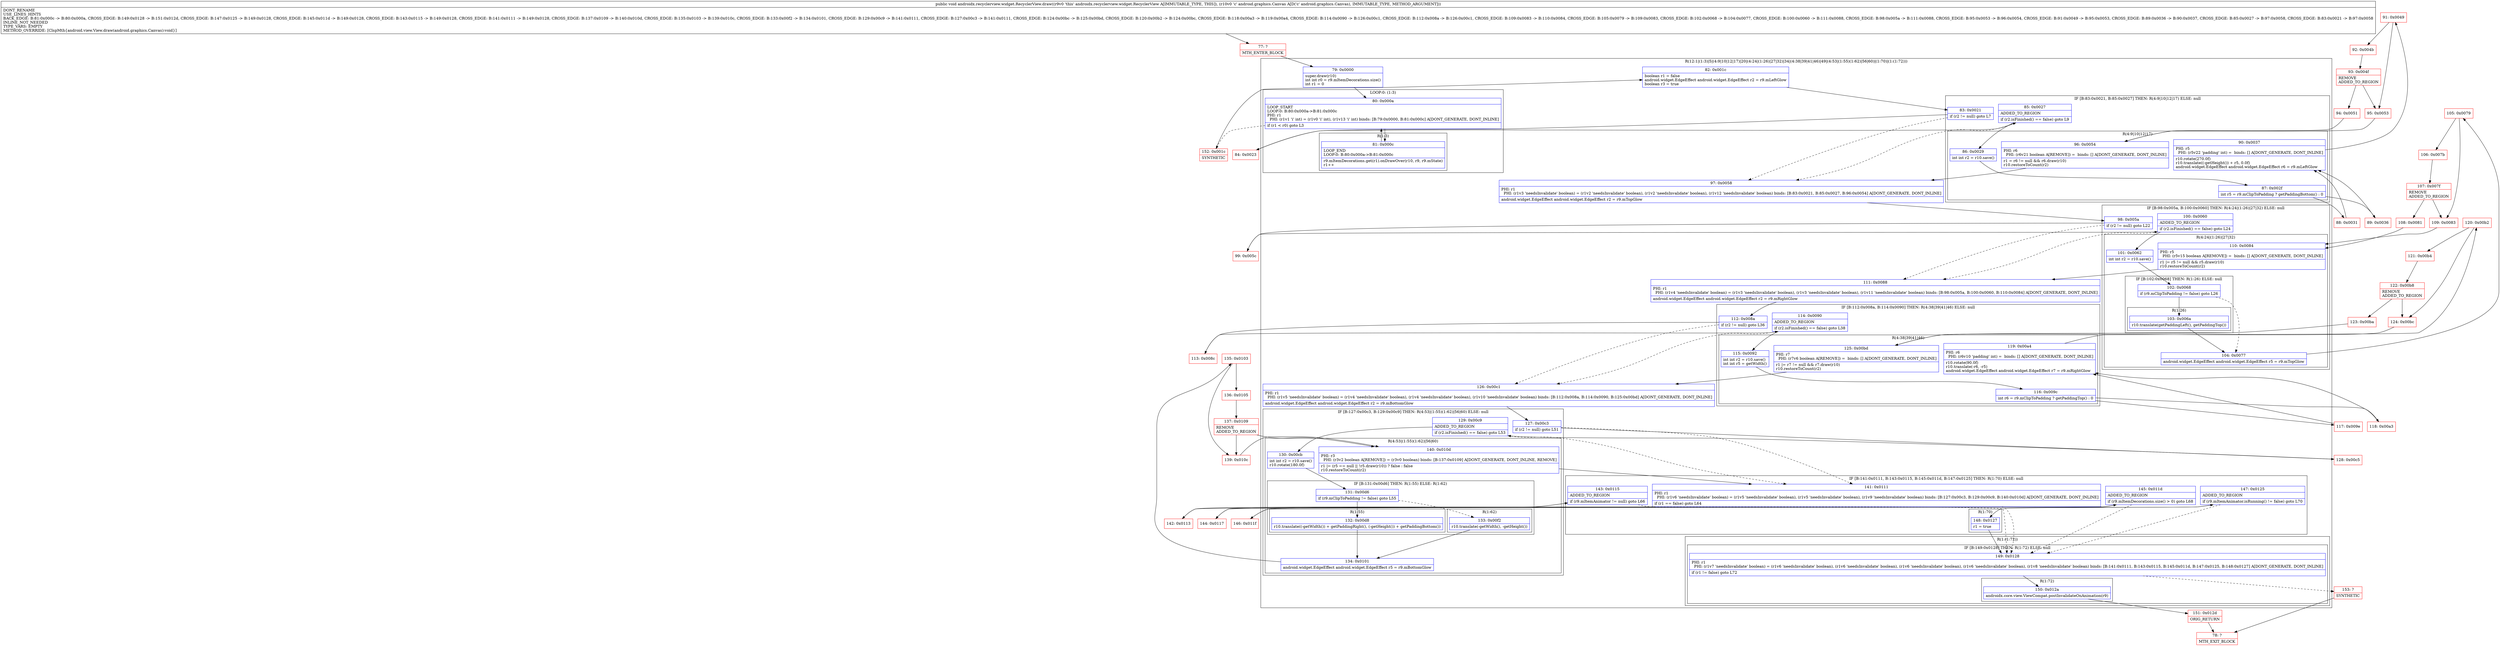 digraph "CFG forandroidx.recyclerview.widget.RecyclerView.draw(Landroid\/graphics\/Canvas;)V" {
subgraph cluster_Region_586665815 {
label = "R(12:1|(1:3)|5|(4:9|10|12|17)|20|(4:24|(1:26)|27|32)|34|(4:38|39|41|46)|49|(4:53|(1:55)(1:62)|56|60)|(1:70)|(1:(1:72)))";
node [shape=record,color=blue];
Node_79 [shape=record,label="{79\:\ 0x0000|super.draw(r10)\lint int r0 = r9.mItemDecorations.size()\lint r1 = 0\l}"];
subgraph cluster_LoopRegion_2120589942 {
label = "LOOP:0: (1:3)";
node [shape=record,color=blue];
Node_80 [shape=record,label="{80\:\ 0x000a|LOOP_START\lLOOP:0: B:80:0x000a\-\>B:81:0x000c\lPHI: r1 \l  PHI: (r1v1 'i' int) = (r1v0 'i' int), (r1v13 'i' int) binds: [B:79:0x0000, B:81:0x000c] A[DONT_GENERATE, DONT_INLINE]\l|if (r1 \< r0) goto L3\l}"];
subgraph cluster_Region_626980923 {
label = "R(1:3)";
node [shape=record,color=blue];
Node_81 [shape=record,label="{81\:\ 0x000c|LOOP_END\lLOOP:0: B:80:0x000a\-\>B:81:0x000c\l|r9.mItemDecorations.get(r1).onDrawOver(r10, r9, r9.mState)\lr1++\l}"];
}
}
Node_82 [shape=record,label="{82\:\ 0x001c|boolean r1 = false\landroid.widget.EdgeEffect android.widget.EdgeEffect r2 = r9.mLeftGlow\lboolean r3 = true\l}"];
subgraph cluster_IfRegion_614947198 {
label = "IF [B:83:0x0021, B:85:0x0027] THEN: R(4:9|10|12|17) ELSE: null";
node [shape=record,color=blue];
Node_83 [shape=record,label="{83\:\ 0x0021|if (r2 != null) goto L7\l}"];
Node_85 [shape=record,label="{85\:\ 0x0027|ADDED_TO_REGION\l|if (r2.isFinished() == false) goto L9\l}"];
subgraph cluster_Region_1588913007 {
label = "R(4:9|10|12|17)";
node [shape=record,color=blue];
Node_86 [shape=record,label="{86\:\ 0x0029|int int r2 = r10.save()\l}"];
Node_87 [shape=record,label="{87\:\ 0x002f|int r5 = r9.mClipToPadding ? getPaddingBottom() : 0\l}"];
Node_90 [shape=record,label="{90\:\ 0x0037|PHI: r5 \l  PHI: (r5v22 'padding' int) =  binds: [] A[DONT_GENERATE, DONT_INLINE]\l|r10.rotate(270.0f)\lr10.translate((\-getHeight()) + r5, 0.0f)\landroid.widget.EdgeEffect android.widget.EdgeEffect r6 = r9.mLeftGlow\l}"];
Node_96 [shape=record,label="{96\:\ 0x0054|PHI: r6 \l  PHI: (r6v21 boolean A[REMOVE]) =  binds: [] A[DONT_GENERATE, DONT_INLINE]\l|r1 = r6 != null && r6.draw(r10)\lr10.restoreToCount(r2)\l}"];
}
}
Node_97 [shape=record,label="{97\:\ 0x0058|PHI: r1 \l  PHI: (r1v3 'needsInvalidate' boolean) = (r1v2 'needsInvalidate' boolean), (r1v2 'needsInvalidate' boolean), (r1v12 'needsInvalidate' boolean) binds: [B:83:0x0021, B:85:0x0027, B:96:0x0054] A[DONT_GENERATE, DONT_INLINE]\l|android.widget.EdgeEffect android.widget.EdgeEffect r2 = r9.mTopGlow\l}"];
subgraph cluster_IfRegion_1576102174 {
label = "IF [B:98:0x005a, B:100:0x0060] THEN: R(4:24|(1:26)|27|32) ELSE: null";
node [shape=record,color=blue];
Node_98 [shape=record,label="{98\:\ 0x005a|if (r2 != null) goto L22\l}"];
Node_100 [shape=record,label="{100\:\ 0x0060|ADDED_TO_REGION\l|if (r2.isFinished() == false) goto L24\l}"];
subgraph cluster_Region_137452257 {
label = "R(4:24|(1:26)|27|32)";
node [shape=record,color=blue];
Node_101 [shape=record,label="{101\:\ 0x0062|int int r2 = r10.save()\l}"];
subgraph cluster_IfRegion_1268731202 {
label = "IF [B:102:0x0068] THEN: R(1:26) ELSE: null";
node [shape=record,color=blue];
Node_102 [shape=record,label="{102\:\ 0x0068|if (r9.mClipToPadding != false) goto L26\l}"];
subgraph cluster_Region_1817748000 {
label = "R(1:26)";
node [shape=record,color=blue];
Node_103 [shape=record,label="{103\:\ 0x006a|r10.translate(getPaddingLeft(), getPaddingTop())\l}"];
}
}
Node_104 [shape=record,label="{104\:\ 0x0077|android.widget.EdgeEffect android.widget.EdgeEffect r5 = r9.mTopGlow\l}"];
Node_110 [shape=record,label="{110\:\ 0x0084|PHI: r5 \l  PHI: (r5v15 boolean A[REMOVE]) =  binds: [] A[DONT_GENERATE, DONT_INLINE]\l|r1 \|= r5 != null && r5.draw(r10)\lr10.restoreToCount(r2)\l}"];
}
}
Node_111 [shape=record,label="{111\:\ 0x0088|PHI: r1 \l  PHI: (r1v4 'needsInvalidate' boolean) = (r1v3 'needsInvalidate' boolean), (r1v3 'needsInvalidate' boolean), (r1v11 'needsInvalidate' boolean) binds: [B:98:0x005a, B:100:0x0060, B:110:0x0084] A[DONT_GENERATE, DONT_INLINE]\l|android.widget.EdgeEffect android.widget.EdgeEffect r2 = r9.mRightGlow\l}"];
subgraph cluster_IfRegion_2139904077 {
label = "IF [B:112:0x008a, B:114:0x0090] THEN: R(4:38|39|41|46) ELSE: null";
node [shape=record,color=blue];
Node_112 [shape=record,label="{112\:\ 0x008a|if (r2 != null) goto L36\l}"];
Node_114 [shape=record,label="{114\:\ 0x0090|ADDED_TO_REGION\l|if (r2.isFinished() == false) goto L38\l}"];
subgraph cluster_Region_1526529701 {
label = "R(4:38|39|41|46)";
node [shape=record,color=blue];
Node_115 [shape=record,label="{115\:\ 0x0092|int int r2 = r10.save()\lint int r5 = getWidth()\l}"];
Node_116 [shape=record,label="{116\:\ 0x009c|int r6 = r9.mClipToPadding ? getPaddingTop() : 0\l}"];
Node_119 [shape=record,label="{119\:\ 0x00a4|PHI: r6 \l  PHI: (r6v10 'padding' int) =  binds: [] A[DONT_GENERATE, DONT_INLINE]\l|r10.rotate(90.0f)\lr10.translate(\-r6, \-r5)\landroid.widget.EdgeEffect android.widget.EdgeEffect r7 = r9.mRightGlow\l}"];
Node_125 [shape=record,label="{125\:\ 0x00bd|PHI: r7 \l  PHI: (r7v6 boolean A[REMOVE]) =  binds: [] A[DONT_GENERATE, DONT_INLINE]\l|r1 \|= r7 != null && r7.draw(r10)\lr10.restoreToCount(r2)\l}"];
}
}
Node_126 [shape=record,label="{126\:\ 0x00c1|PHI: r1 \l  PHI: (r1v5 'needsInvalidate' boolean) = (r1v4 'needsInvalidate' boolean), (r1v4 'needsInvalidate' boolean), (r1v10 'needsInvalidate' boolean) binds: [B:112:0x008a, B:114:0x0090, B:125:0x00bd] A[DONT_GENERATE, DONT_INLINE]\l|android.widget.EdgeEffect android.widget.EdgeEffect r2 = r9.mBottomGlow\l}"];
subgraph cluster_IfRegion_1186897272 {
label = "IF [B:127:0x00c3, B:129:0x00c9] THEN: R(4:53|(1:55)(1:62)|56|60) ELSE: null";
node [shape=record,color=blue];
Node_127 [shape=record,label="{127\:\ 0x00c3|if (r2 != null) goto L51\l}"];
Node_129 [shape=record,label="{129\:\ 0x00c9|ADDED_TO_REGION\l|if (r2.isFinished() == false) goto L53\l}"];
subgraph cluster_Region_165252090 {
label = "R(4:53|(1:55)(1:62)|56|60)";
node [shape=record,color=blue];
Node_130 [shape=record,label="{130\:\ 0x00cb|int int r2 = r10.save()\lr10.rotate(180.0f)\l}"];
subgraph cluster_IfRegion_833753334 {
label = "IF [B:131:0x00d6] THEN: R(1:55) ELSE: R(1:62)";
node [shape=record,color=blue];
Node_131 [shape=record,label="{131\:\ 0x00d6|if (r9.mClipToPadding != false) goto L55\l}"];
subgraph cluster_Region_1258543749 {
label = "R(1:55)";
node [shape=record,color=blue];
Node_132 [shape=record,label="{132\:\ 0x00d8|r10.translate((\-getWidth()) + getPaddingRight(), (\-getHeight()) + getPaddingBottom())\l}"];
}
subgraph cluster_Region_2059893754 {
label = "R(1:62)";
node [shape=record,color=blue];
Node_133 [shape=record,label="{133\:\ 0x00f2|r10.translate(\-getWidth(), \-getHeight())\l}"];
}
}
Node_134 [shape=record,label="{134\:\ 0x0101|android.widget.EdgeEffect android.widget.EdgeEffect r5 = r9.mBottomGlow\l}"];
Node_140 [shape=record,label="{140\:\ 0x010d|PHI: r3 \l  PHI: (r3v2 boolean A[REMOVE]) = (r3v0 boolean) binds: [B:137:0x0109] A[DONT_GENERATE, DONT_INLINE, REMOVE]\l|r1 \|= (r5 == null \|\| !r5.draw(r10)) ? false : false\lr10.restoreToCount(r2)\l}"];
}
}
subgraph cluster_IfRegion_460797208 {
label = "IF [B:141:0x0111, B:143:0x0115, B:145:0x011d, B:147:0x0125] THEN: R(1:70) ELSE: null";
node [shape=record,color=blue];
Node_141 [shape=record,label="{141\:\ 0x0111|PHI: r1 \l  PHI: (r1v6 'needsInvalidate' boolean) = (r1v5 'needsInvalidate' boolean), (r1v5 'needsInvalidate' boolean), (r1v9 'needsInvalidate' boolean) binds: [B:127:0x00c3, B:129:0x00c9, B:140:0x010d] A[DONT_GENERATE, DONT_INLINE]\l|if (r1 == false) goto L64\l}"];
Node_143 [shape=record,label="{143\:\ 0x0115|ADDED_TO_REGION\l|if (r9.mItemAnimator != null) goto L66\l}"];
Node_145 [shape=record,label="{145\:\ 0x011d|ADDED_TO_REGION\l|if (r9.mItemDecorations.size() \> 0) goto L68\l}"];
Node_147 [shape=record,label="{147\:\ 0x0125|ADDED_TO_REGION\l|if (r9.mItemAnimator.isRunning() != false) goto L70\l}"];
subgraph cluster_Region_357065587 {
label = "R(1:70)";
node [shape=record,color=blue];
Node_148 [shape=record,label="{148\:\ 0x0127|r1 = true\l}"];
}
}
subgraph cluster_Region_1395105568 {
label = "R(1:(1:72))";
node [shape=record,color=blue];
subgraph cluster_IfRegion_641984773 {
label = "IF [B:149:0x0128] THEN: R(1:72) ELSE: null";
node [shape=record,color=blue];
Node_149 [shape=record,label="{149\:\ 0x0128|PHI: r1 \l  PHI: (r1v7 'needsInvalidate' boolean) = (r1v6 'needsInvalidate' boolean), (r1v6 'needsInvalidate' boolean), (r1v6 'needsInvalidate' boolean), (r1v6 'needsInvalidate' boolean), (r1v8 'needsInvalidate' boolean) binds: [B:141:0x0111, B:143:0x0115, B:145:0x011d, B:147:0x0125, B:148:0x0127] A[DONT_GENERATE, DONT_INLINE]\l|if (r1 != false) goto L72\l}"];
subgraph cluster_Region_1915949074 {
label = "R(1:72)";
node [shape=record,color=blue];
Node_150 [shape=record,label="{150\:\ 0x012a|androidx.core.view.ViewCompat.postInvalidateOnAnimation(r9)\l}"];
}
}
}
}
Node_77 [shape=record,color=red,label="{77\:\ ?|MTH_ENTER_BLOCK\l}"];
Node_152 [shape=record,color=red,label="{152\:\ 0x001c|SYNTHETIC\l}"];
Node_84 [shape=record,color=red,label="{84\:\ 0x0023}"];
Node_88 [shape=record,color=red,label="{88\:\ 0x0031}"];
Node_91 [shape=record,color=red,label="{91\:\ 0x0049}"];
Node_92 [shape=record,color=red,label="{92\:\ 0x004b}"];
Node_93 [shape=record,color=red,label="{93\:\ 0x004f|REMOVE\lADDED_TO_REGION\l}"];
Node_94 [shape=record,color=red,label="{94\:\ 0x0051}"];
Node_95 [shape=record,color=red,label="{95\:\ 0x0053}"];
Node_89 [shape=record,color=red,label="{89\:\ 0x0036}"];
Node_99 [shape=record,color=red,label="{99\:\ 0x005c}"];
Node_105 [shape=record,color=red,label="{105\:\ 0x0079}"];
Node_106 [shape=record,color=red,label="{106\:\ 0x007b}"];
Node_107 [shape=record,color=red,label="{107\:\ 0x007f|REMOVE\lADDED_TO_REGION\l}"];
Node_108 [shape=record,color=red,label="{108\:\ 0x0081}"];
Node_109 [shape=record,color=red,label="{109\:\ 0x0083}"];
Node_113 [shape=record,color=red,label="{113\:\ 0x008c}"];
Node_117 [shape=record,color=red,label="{117\:\ 0x009e}"];
Node_120 [shape=record,color=red,label="{120\:\ 0x00b2}"];
Node_121 [shape=record,color=red,label="{121\:\ 0x00b4}"];
Node_122 [shape=record,color=red,label="{122\:\ 0x00b8|REMOVE\lADDED_TO_REGION\l}"];
Node_123 [shape=record,color=red,label="{123\:\ 0x00ba}"];
Node_124 [shape=record,color=red,label="{124\:\ 0x00bc}"];
Node_118 [shape=record,color=red,label="{118\:\ 0x00a3}"];
Node_128 [shape=record,color=red,label="{128\:\ 0x00c5}"];
Node_135 [shape=record,color=red,label="{135\:\ 0x0103}"];
Node_136 [shape=record,color=red,label="{136\:\ 0x0105}"];
Node_137 [shape=record,color=red,label="{137\:\ 0x0109|REMOVE\lADDED_TO_REGION\l}"];
Node_139 [shape=record,color=red,label="{139\:\ 0x010c}"];
Node_142 [shape=record,color=red,label="{142\:\ 0x0113}"];
Node_144 [shape=record,color=red,label="{144\:\ 0x0117}"];
Node_146 [shape=record,color=red,label="{146\:\ 0x011f}"];
Node_151 [shape=record,color=red,label="{151\:\ 0x012d|ORIG_RETURN\l}"];
Node_78 [shape=record,color=red,label="{78\:\ ?|MTH_EXIT_BLOCK\l}"];
Node_153 [shape=record,color=red,label="{153\:\ ?|SYNTHETIC\l}"];
MethodNode[shape=record,label="{public void androidx.recyclerview.widget.RecyclerView.draw((r9v0 'this' androidx.recyclerview.widget.RecyclerView A[IMMUTABLE_TYPE, THIS]), (r10v0 'c' android.graphics.Canvas A[D('c' android.graphics.Canvas), IMMUTABLE_TYPE, METHOD_ARGUMENT]))  | DONT_RENAME\lUSE_LINES_HINTS\lBACK_EDGE: B:81:0x000c \-\> B:80:0x000a, CROSS_EDGE: B:149:0x0128 \-\> B:151:0x012d, CROSS_EDGE: B:147:0x0125 \-\> B:149:0x0128, CROSS_EDGE: B:145:0x011d \-\> B:149:0x0128, CROSS_EDGE: B:143:0x0115 \-\> B:149:0x0128, CROSS_EDGE: B:141:0x0111 \-\> B:149:0x0128, CROSS_EDGE: B:137:0x0109 \-\> B:140:0x010d, CROSS_EDGE: B:135:0x0103 \-\> B:139:0x010c, CROSS_EDGE: B:133:0x00f2 \-\> B:134:0x0101, CROSS_EDGE: B:129:0x00c9 \-\> B:141:0x0111, CROSS_EDGE: B:127:0x00c3 \-\> B:141:0x0111, CROSS_EDGE: B:124:0x00bc \-\> B:125:0x00bd, CROSS_EDGE: B:120:0x00b2 \-\> B:124:0x00bc, CROSS_EDGE: B:118:0x00a3 \-\> B:119:0x00a4, CROSS_EDGE: B:114:0x0090 \-\> B:126:0x00c1, CROSS_EDGE: B:112:0x008a \-\> B:126:0x00c1, CROSS_EDGE: B:109:0x0083 \-\> B:110:0x0084, CROSS_EDGE: B:105:0x0079 \-\> B:109:0x0083, CROSS_EDGE: B:102:0x0068 \-\> B:104:0x0077, CROSS_EDGE: B:100:0x0060 \-\> B:111:0x0088, CROSS_EDGE: B:98:0x005a \-\> B:111:0x0088, CROSS_EDGE: B:95:0x0053 \-\> B:96:0x0054, CROSS_EDGE: B:91:0x0049 \-\> B:95:0x0053, CROSS_EDGE: B:89:0x0036 \-\> B:90:0x0037, CROSS_EDGE: B:85:0x0027 \-\> B:97:0x0058, CROSS_EDGE: B:83:0x0021 \-\> B:97:0x0058\lINLINE_NOT_NEEDED\lTYPE_VARS: EMPTY\lMETHOD_OVERRIDE: [ClspMth\{android.view.View.draw(android.graphics.Canvas):void\}]\l}"];
MethodNode -> Node_77;Node_79 -> Node_80;
Node_80 -> Node_81;
Node_80 -> Node_152[style=dashed];
Node_81 -> Node_80;
Node_82 -> Node_83;
Node_83 -> Node_84;
Node_83 -> Node_97[style=dashed];
Node_85 -> Node_86;
Node_85 -> Node_97[style=dashed];
Node_86 -> Node_87;
Node_87 -> Node_88;
Node_87 -> Node_89;
Node_90 -> Node_91;
Node_96 -> Node_97;
Node_97 -> Node_98;
Node_98 -> Node_99;
Node_98 -> Node_111[style=dashed];
Node_100 -> Node_101;
Node_100 -> Node_111[style=dashed];
Node_101 -> Node_102;
Node_102 -> Node_103;
Node_102 -> Node_104[style=dashed];
Node_103 -> Node_104;
Node_104 -> Node_105;
Node_110 -> Node_111;
Node_111 -> Node_112;
Node_112 -> Node_113;
Node_112 -> Node_126[style=dashed];
Node_114 -> Node_115;
Node_114 -> Node_126[style=dashed];
Node_115 -> Node_116;
Node_116 -> Node_117;
Node_116 -> Node_118;
Node_119 -> Node_120;
Node_125 -> Node_126;
Node_126 -> Node_127;
Node_127 -> Node_128;
Node_127 -> Node_141[style=dashed];
Node_129 -> Node_130;
Node_129 -> Node_141[style=dashed];
Node_130 -> Node_131;
Node_131 -> Node_132;
Node_131 -> Node_133[style=dashed];
Node_132 -> Node_134;
Node_133 -> Node_134;
Node_134 -> Node_135;
Node_140 -> Node_141;
Node_141 -> Node_142;
Node_141 -> Node_149[style=dashed];
Node_143 -> Node_144;
Node_143 -> Node_149[style=dashed];
Node_145 -> Node_146;
Node_145 -> Node_149[style=dashed];
Node_147 -> Node_148;
Node_147 -> Node_149[style=dashed];
Node_148 -> Node_149;
Node_149 -> Node_150;
Node_149 -> Node_153[style=dashed];
Node_150 -> Node_151;
Node_77 -> Node_79;
Node_152 -> Node_82;
Node_84 -> Node_85;
Node_88 -> Node_90;
Node_91 -> Node_92;
Node_91 -> Node_95;
Node_92 -> Node_93;
Node_93 -> Node_94;
Node_93 -> Node_95;
Node_94 -> Node_96;
Node_95 -> Node_96;
Node_89 -> Node_90;
Node_99 -> Node_100;
Node_105 -> Node_106;
Node_105 -> Node_109;
Node_106 -> Node_107;
Node_107 -> Node_108;
Node_107 -> Node_109;
Node_108 -> Node_110;
Node_109 -> Node_110;
Node_113 -> Node_114;
Node_117 -> Node_119;
Node_120 -> Node_121;
Node_120 -> Node_124;
Node_121 -> Node_122;
Node_122 -> Node_123;
Node_122 -> Node_124;
Node_123 -> Node_125;
Node_124 -> Node_125;
Node_118 -> Node_119;
Node_128 -> Node_129;
Node_135 -> Node_136;
Node_135 -> Node_139;
Node_136 -> Node_137;
Node_137 -> Node_139;
Node_137 -> Node_140;
Node_139 -> Node_140;
Node_142 -> Node_143;
Node_144 -> Node_145;
Node_146 -> Node_147;
Node_151 -> Node_78;
Node_153 -> Node_78;
}

